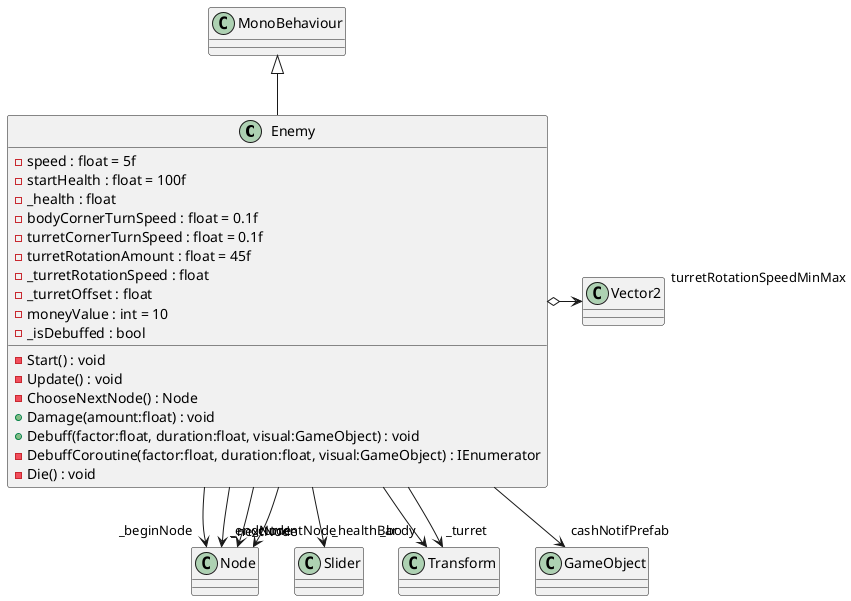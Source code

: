 @startuml
class Enemy {
    - speed : float = 5f
    - startHealth : float = 100f
    - _health : float
    - bodyCornerTurnSpeed : float = 0.1f
    - turretCornerTurnSpeed : float = 0.1f
    - turretRotationAmount : float = 45f
    - _turretRotationSpeed : float
    - _turretOffset : float
    - moneyValue : int = 10
    - _isDebuffed : bool
    - Start() : void
    - Update() : void
    - ChooseNextNode() : Node
    + Damage(amount:float) : void
    + Debuff(factor:float, duration:float, visual:GameObject) : void
    - DebuffCoroutine(factor:float, duration:float, visual:GameObject) : IEnumerator
    - Die() : void
}
MonoBehaviour <|-- Enemy
Enemy --> "_beginNode" Node
Enemy --> "_endNode" Node
Enemy --> "_currentNode" Node
Enemy --> "_nextNode" Node
Enemy --> "_healthBar" Slider
Enemy --> "_body" Transform
Enemy o-> "turretRotationSpeedMinMax" Vector2
Enemy --> "_turret" Transform
Enemy --> "cashNotifPrefab" GameObject
@enduml
